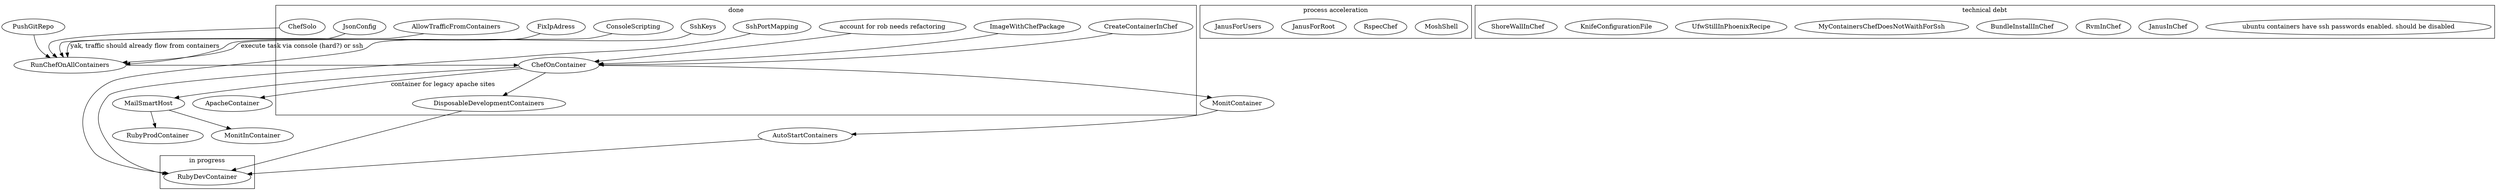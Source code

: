 digraph submitflow {

  subgraph cluster_done {
    label = "done"
    CreateContainerInChef
    ImageWithChefPackage
    AccountForRob [label="account for rob needs refactoring"]
    AllowTrafficFromContainers
    FixIpAdress
    ConsoleScripting
    SshKeys
    DisposableDevelopmentContainers
    ChefOnContainer
    SshPortMapping
    ChefSolo
    JsonConfig
  }
  
 subgraph cluster_inprogress {
    label = "in progress"
    RubyDevContainer
  }

  subgraph cluster_processacceleration {
    label = "process acceleration"
    MoshShell
    RspecChef
    JanusForRoot
    JanusForUsers
  }

  subgraph cluster_technicaldebt {
    label = "technical debt"
    SshPasswordAuthenticationNoInChef [label="ubuntu containers have ssh passwords enabled. should be disabled"]
    SshPasswordAuthenticationNoInChef
    JanusInChef
    RvmInChef
    BundleInstallInChef
    MyContainersChefDoesNotWaithForSsh
    UfwStillInPhoenixRecipe
    KnifeConfigurationFile 
    ShoreWallInChef
  }

  AllowTrafficFromContainers -> RunChefOnAllContainers [label="yak, traffic should already flow from containers"]
  FixIpAdress -> RunChefOnAllContainers
  ConsoleScripting -> RunChefOnAllContainers [label="execute task via console (hard?) or ssh"]
  ImageWithChefPackage -> ChefOnContainer
  CreateContainerInChef -> ChefOnContainer
  ChefSolo -> RunChefOnAllContainers
  PushGitRepo -> RunChefOnAllContainers
  JsonConfig -> RunChefOnAllContainers
  RunChefOnAllContainers -> ChefOnContainer
  AccountForRob -> ChefOnContainer
  DisposableDevelopmentContainers -> RubyDevContainer
  SshPortMapping -> RubyDevContainer
  MonitContainer -> AutoStartContainers
  AutoStartContainers -> RubyDevContainer
  SshKeys -> RubyDevContainer
  MailSmartHost -> RubyProdContainer
  ChefOnContainer -> ApacheContainer [label="container for legacy apache sites"]
  ChefOnContainer -> DisposableDevelopmentContainers
  ChefOnContainer -> MonitContainer
  MailSmartHost   -> MonitInContainer
  ChefOnContainer -> MailSmartHost
}
